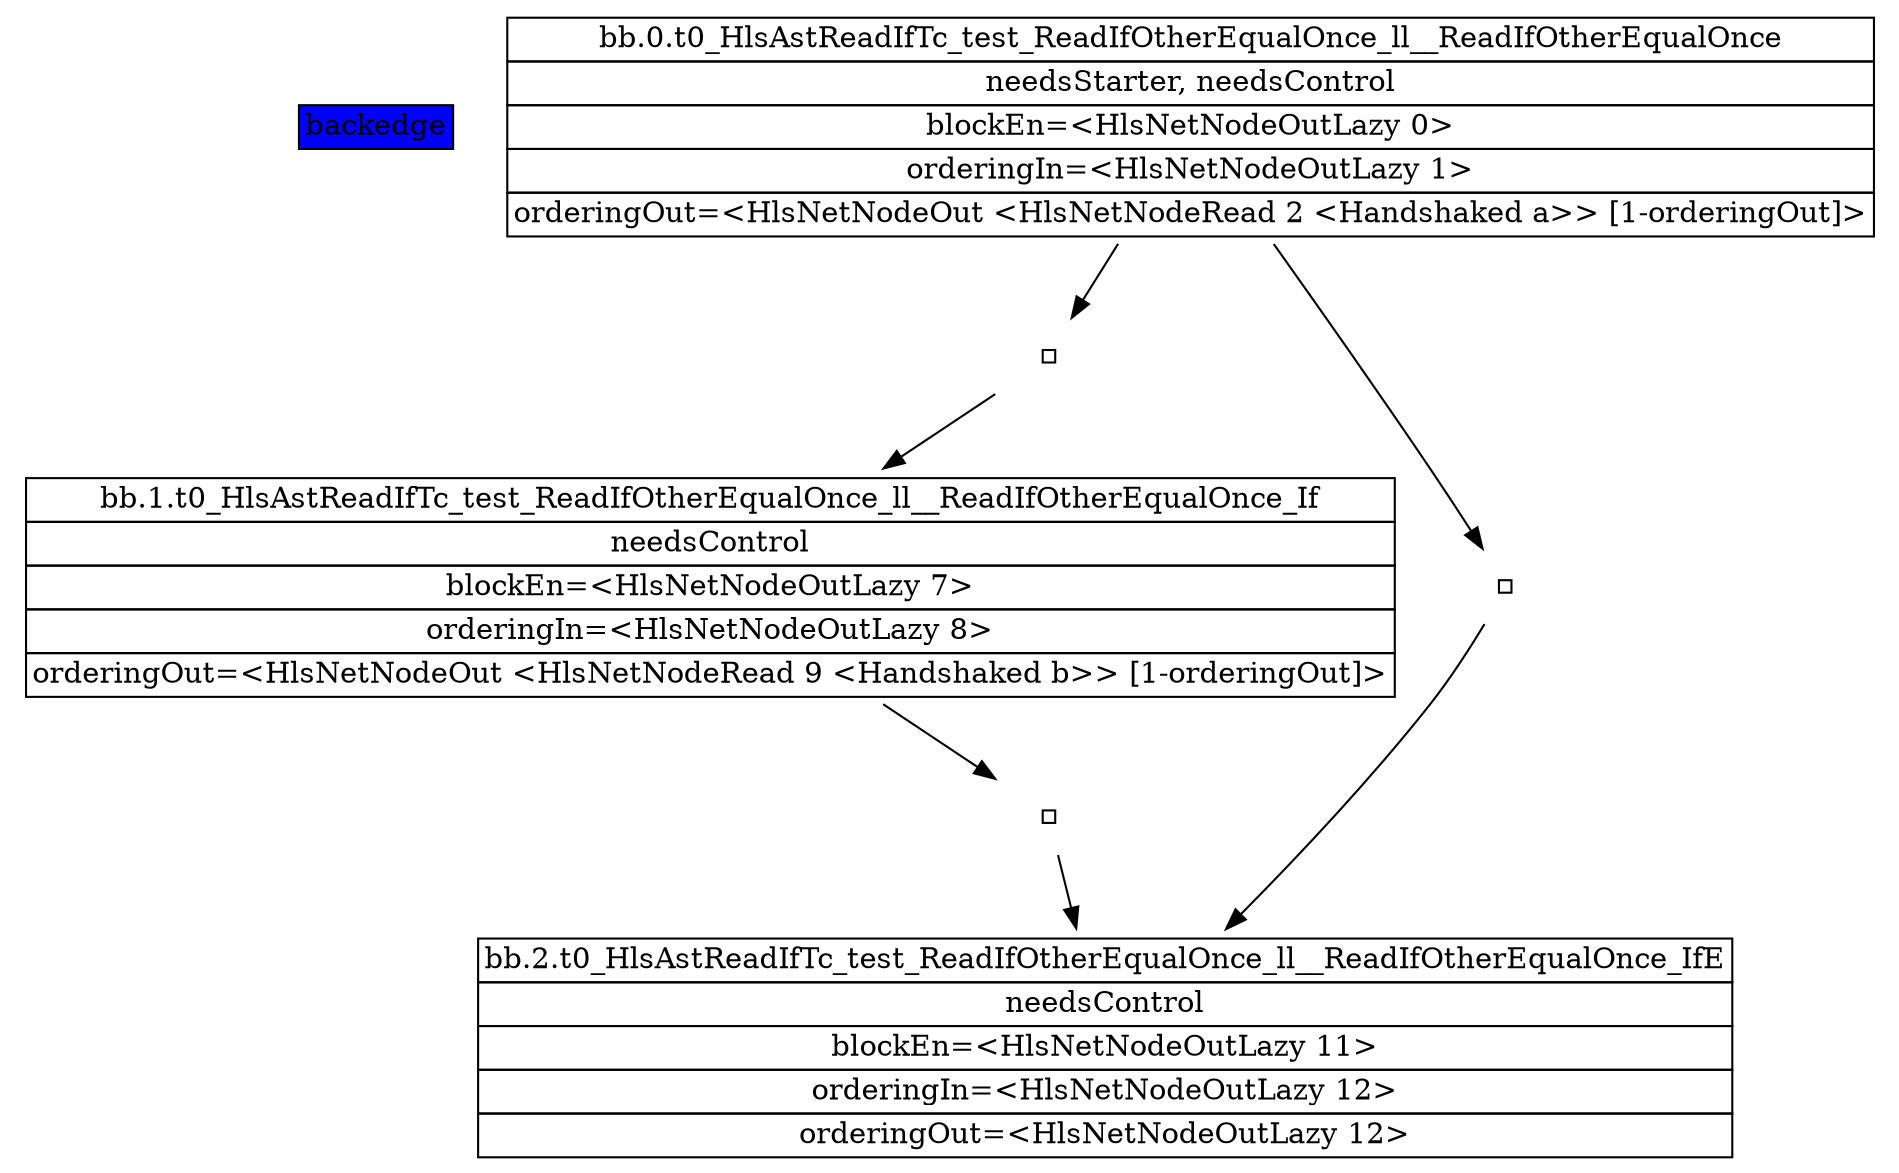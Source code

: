 digraph "t0_HlsAstReadIfTc_test_ReadIfOtherEqualOnce_ll__ReadIfOtherEqualOnce" {
legend [label=<
<table border="0" cellborder="1" cellspacing="0">
  <tr><td bgcolor="blue">backedge</td></tr>
</table>>, shape=plain, style=filled];
bb0 [fillcolor=white, label=<
<table border="0" cellborder="1" cellspacing="0">
            <tr><td>bb.0.t0_HlsAstReadIfTc_test_ReadIfOtherEqualOnce_ll__ReadIfOtherEqualOnce</td></tr>
            <tr><td>needsStarter, needsControl</td></tr>
            <tr><td>blockEn=&lt;HlsNetNodeOutLazy 0&gt;</td></tr>
            <tr><td>orderingIn=&lt;HlsNetNodeOutLazy 1&gt;</td></tr>
            <tr><td>orderingOut=&lt;HlsNetNodeOut &lt;HlsNetNodeRead 2 &lt;Handshaked a&gt;&gt; [1-orderingOut]&gt;</td></tr>
        </table>
>, shape=plaintext, style=filled];
bb1 [fillcolor=white, label=<
<table border="0" cellborder="1" cellspacing="0">
            <tr><td>bb.1.t0_HlsAstReadIfTc_test_ReadIfOtherEqualOnce_ll__ReadIfOtherEqualOnce_If</td></tr>
            <tr><td>needsControl</td></tr>
            <tr><td>blockEn=&lt;HlsNetNodeOutLazy 7&gt;</td></tr>
            <tr><td>orderingIn=&lt;HlsNetNodeOutLazy 8&gt;</td></tr>
            <tr><td>orderingOut=&lt;HlsNetNodeOut &lt;HlsNetNodeRead 9 &lt;Handshaked b&gt;&gt; [1-orderingOut]&gt;</td></tr>
        </table>
>, shape=plaintext, style=filled];
bb2 [fillcolor=white, label=<
<table border="0" cellborder="1" cellspacing="0">
            <tr><td>bb.2.t0_HlsAstReadIfTc_test_ReadIfOtherEqualOnce_ll__ReadIfOtherEqualOnce_IfE</td></tr>
            <tr><td>needsControl</td></tr>
            <tr><td>blockEn=&lt;HlsNetNodeOutLazy 11&gt;</td></tr>
            <tr><td>orderingIn=&lt;HlsNetNodeOutLazy 12&gt;</td></tr>
            <tr><td>orderingOut=&lt;HlsNetNodeOutLazy 12&gt;</td></tr>
        </table>
>, shape=plaintext, style=filled];
e0to1 [fillcolor=white, label=<
<table border="0" cellborder="1" cellspacing="0">
            <tr><td></td></tr>
        </table>
>, shape=plaintext, style=filled];
bb0 -> e0to1;
e0to1 -> bb1;
e0to2 [fillcolor=white, label=<
<table border="0" cellborder="1" cellspacing="0">
            <tr><td></td></tr>
        </table>
>, shape=plaintext, style=filled];
bb0 -> e0to2;
e0to2 -> bb2;
e1to2 [fillcolor=white, label=<
<table border="0" cellborder="1" cellspacing="0">
            <tr><td></td></tr>
        </table>
>, shape=plaintext, style=filled];
bb1 -> e1to2;
e1to2 -> bb2;
}
